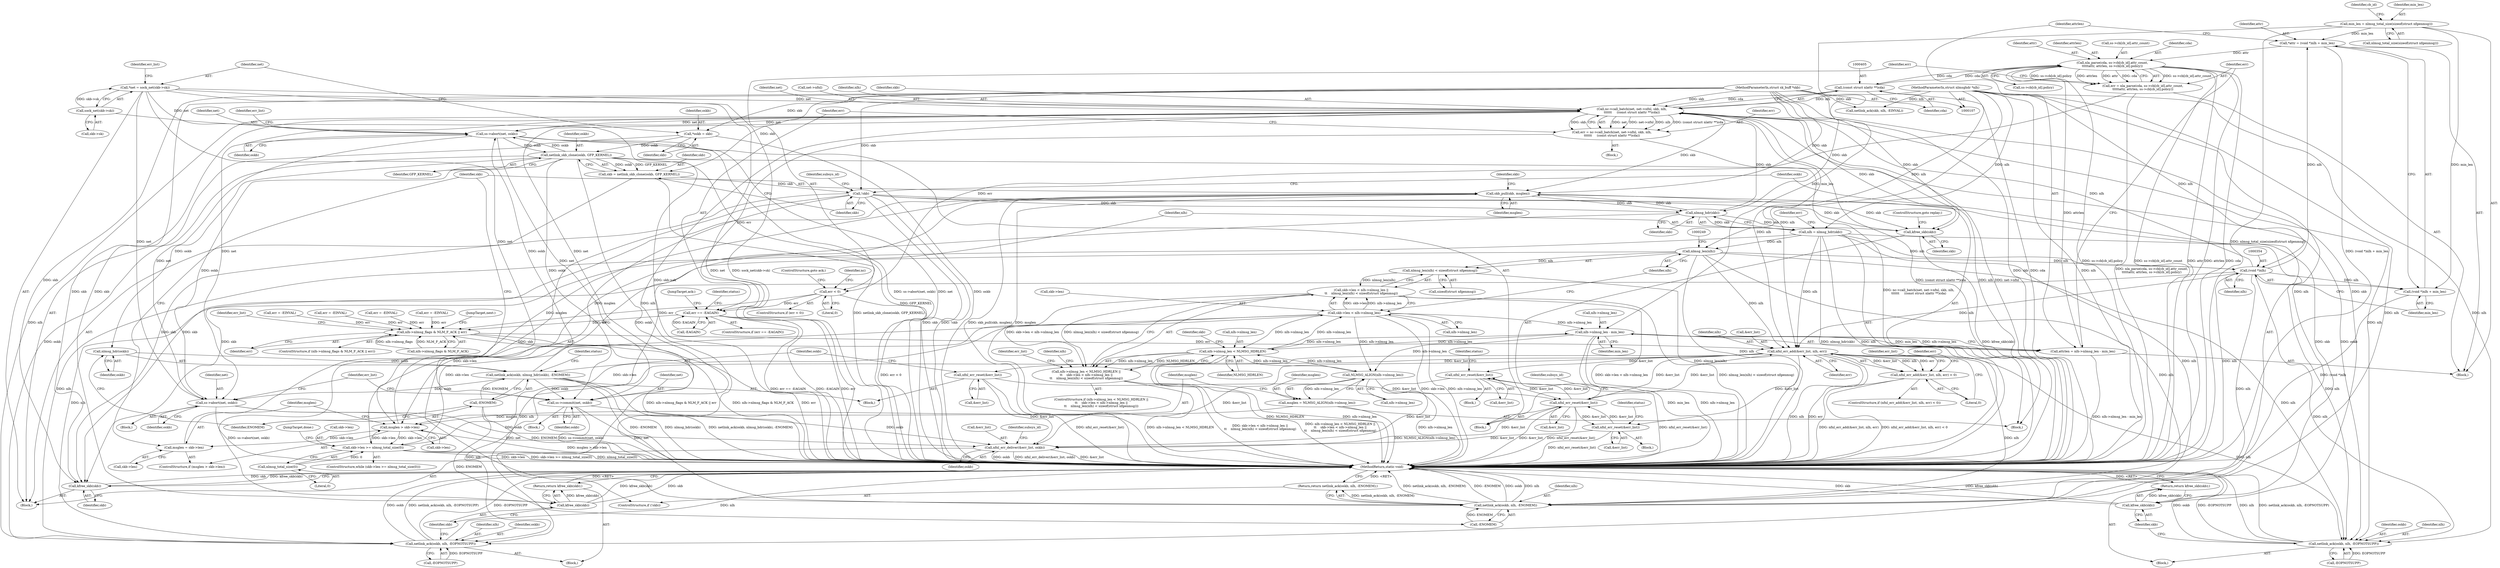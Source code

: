 digraph "0_linux_c58d6c93680f28ac58984af61d0a7ebf4319c241@integer" {
"1000350" [label="(Call,*attr = (void *)nlh + min_len)"];
"1000353" [label="(Call,(void *)nlh)"];
"1000223" [label="(Call,nlh = nlmsg_hdr(skb))"];
"1000225" [label="(Call,nlmsg_hdr(skb))"];
"1000472" [label="(Call,skb_pull(skb, msglen))"];
"1000397" [label="(Call,nc->call_batch(net, net->nfnl, skb, nlh,\n\t\t\t\t\t\t     (const struct nlattr **)cda))"];
"1000117" [label="(Call,*net = sock_net(skb->sk))"];
"1000119" [label="(Call,sock_net(skb->sk))"];
"1000481" [label="(Call,ss->abort(net, oskb))"];
"1000439" [label="(Call,netlink_ack(oskb, nlmsg_hdr(oskb), -ENOMEM))"];
"1000441" [label="(Call,nlmsg_hdr(oskb))"];
"1000145" [label="(Call,netlink_skb_clone(oskb, GFP_KERNEL))"];
"1000113" [label="(Call,*oskb = skb)"];
"1000108" [label="(MethodParameterIn,struct sk_buff *skb)"];
"1000443" [label="(Call,-ENOMEM)"];
"1000109" [label="(MethodParameterIn,struct nlmsghdr *nlh)"];
"1000404" [label="(Call,(const struct nlattr **)cda)"];
"1000367" [label="(Call,nla_parse(cda, ss->cb[cb_id].attr_count,\n\t\t\t\t\tattr, attrlen, ss->cb[cb_id].policy))"];
"1000350" [label="(Call,*attr = (void *)nlh + min_len)"];
"1000336" [label="(Call,min_len = nlmsg_total_size(sizeof(struct nfgenmsg)))"];
"1000358" [label="(Call,attrlen = nlh->nlmsg_len - min_len)"];
"1000360" [label="(Call,nlh->nlmsg_len - min_len)"];
"1000232" [label="(Call,nlh->nlmsg_len < NLMSG_HDRLEN)"];
"1000238" [label="(Call,skb->len < nlh->nlmsg_len)"];
"1000214" [label="(Call,skb->len >= nlmsg_total_size(0))"];
"1000462" [label="(Call,msglen > skb->len)"];
"1000455" [label="(Call,msglen = NLMSG_ALIGN(nlh->nlmsg_len))"];
"1000457" [label="(Call,NLMSG_ALIGN(nlh->nlmsg_len))"];
"1000218" [label="(Call,nlmsg_total_size(0))"];
"1000467" [label="(Call,msglen = skb->len)"];
"1000149" [label="(Call,!skb)"];
"1000143" [label="(Call,skb = netlink_skb_clone(oskb, GFP_KERNEL))"];
"1000246" [label="(Call,nlmsg_len(nlh))"];
"1000365" [label="(Call,err = nla_parse(cda, ss->cb[cb_id].attr_count,\n\t\t\t\t\tattr, attrlen, ss->cb[cb_id].policy))"];
"1000386" [label="(Call,err < 0)"];
"1000408" [label="(Call,err == -EAGAIN)"];
"1000419" [label="(Call,nlh->nlmsg_flags & NLM_F_ACK || err)"];
"1000429" [label="(Call,nfnl_err_add(&err_list, nlh, err))"];
"1000152" [label="(Call,netlink_ack(oskb, nlh, -ENOMEM))"];
"1000151" [label="(Return,return netlink_ack(oskb, nlh, -ENOMEM);)"];
"1000184" [label="(Call,netlink_ack(oskb, nlh, -EOPNOTSUPP))"];
"1000205" [label="(Call,netlink_ack(oskb, nlh, -EOPNOTSUPP))"];
"1000251" [label="(Call,nfnl_err_reset(&err_list))"];
"1000484" [label="(Call,nfnl_err_reset(&err_list))"];
"1000281" [label="(Call,nfnl_err_reset(&err_list))"];
"1000506" [label="(Call,nfnl_err_deliver(&err_list, oskb))"];
"1000428" [label="(Call,nfnl_err_add(&err_list, nlh, err) < 0)"];
"1000436" [label="(Call,nfnl_err_reset(&err_list))"];
"1000395" [label="(Call,err = nc->call_batch(net, net->nfnl, skb, nlh,\n\t\t\t\t\t\t     (const struct nlattr **)cda))"];
"1000245" [label="(Call,nlmsg_len(nlh) < sizeof(struct nfgenmsg))"];
"1000237" [label="(Call,skb->len < nlh->nlmsg_len ||\n\t\t    nlmsg_len(nlh) < sizeof(struct nfgenmsg))"];
"1000231" [label="(Call,nlh->nlmsg_len < NLMSG_HDRLEN ||\n\t\t    skb->len < nlh->nlmsg_len ||\n\t\t    nlmsg_len(nlh) < sizeof(struct nfgenmsg))"];
"1000352" [label="(Call,(void *)nlh + min_len)"];
"1000489" [label="(Call,kfree_skb(skb))"];
"1000512" [label="(Call,kfree_skb(skb))"];
"1000190" [label="(Call,kfree_skb(skb))"];
"1000189" [label="(Return,return kfree_skb(skb);)"];
"1000211" [label="(Call,kfree_skb(skb))"];
"1000210" [label="(Return,return kfree_skb(skb);)"];
"1000498" [label="(Call,ss->commit(net, oskb))"];
"1000503" [label="(Call,ss->abort(net, oskb))"];
"1000150" [label="(Identifier,skb)"];
"1000508" [label="(Identifier,err_list)"];
"1000490" [label="(Identifier,skb)"];
"1000143" [label="(Call,skb = netlink_skb_clone(oskb, GFP_KERNEL))"];
"1000506" [label="(Call,nfnl_err_deliver(&err_list, oskb))"];
"1000491" [label="(ControlStructure,goto replay;)"];
"1000350" [label="(Call,*attr = (void *)nlh + min_len)"];
"1000441" [label="(Call,nlmsg_hdr(oskb))"];
"1000507" [label="(Call,&err_list)"];
"1000454" [label="(JumpTarget,next:)"];
"1000119" [label="(Call,sock_net(skb->sk))"];
"1000407" [label="(ControlStructure,if (err == -EAGAIN))"];
"1000419" [label="(Call,nlh->nlmsg_flags & NLM_F_ACK || err)"];
"1000191" [label="(Identifier,skb)"];
"1000210" [label="(Return,return kfree_skb(skb);)"];
"1000233" [label="(Call,nlh->nlmsg_len)"];
"1000247" [label="(Identifier,nlh)"];
"1000246" [label="(Call,nlmsg_len(nlh))"];
"1000120" [label="(Call,skb->sk)"];
"1000134" [label="(Call,netlink_ack(skb, nlh, -EINVAL))"];
"1000253" [label="(Identifier,err_list)"];
"1000190" [label="(Call,kfree_skb(skb))"];
"1000213" [label="(ControlStructure,while (skb->len >= nlmsg_total_size(0)))"];
"1000431" [label="(Identifier,err_list)"];
"1000368" [label="(Identifier,cda)"];
"1000458" [label="(Call,nlh->nlmsg_len)"];
"1000483" [label="(Identifier,oskb)"];
"1000427" [label="(ControlStructure,if (nfnl_err_add(&err_list, nlh, err) < 0))"];
"1000281" [label="(Call,nfnl_err_reset(&err_list))"];
"1000514" [label="(MethodReturn,static void)"];
"1000414" [label="(Identifier,status)"];
"1000473" [label="(Identifier,skb)"];
"1000212" [label="(Identifier,skb)"];
"1000511" [label="(Identifier,subsys_id)"];
"1000220" [label="(Block,)"];
"1000500" [label="(Identifier,oskb)"];
"1000361" [label="(Call,nlh->nlmsg_len)"];
"1000376" [label="(Identifier,attr)"];
"1000242" [label="(Call,nlh->nlmsg_len)"];
"1000392" [label="(Identifier,nc)"];
"1000403" [label="(Identifier,nlh)"];
"1000481" [label="(Call,ss->abort(net, oskb))"];
"1000187" [label="(Call,-EOPNOTSUPP)"];
"1000336" [label="(Call,min_len = nlmsg_total_size(sizeof(struct nfgenmsg)))"];
"1000387" [label="(Identifier,err)"];
"1000402" [label="(Identifier,skb)"];
"1000351" [label="(Identifier,attr)"];
"1000482" [label="(Identifier,net)"];
"1000343" [label="(Identifier,cb_id)"];
"1000462" [label="(Call,msglen > skb->len)"];
"1000498" [label="(Call,ss->commit(net, oskb))"];
"1000418" [label="(ControlStructure,if (nlh->nlmsg_flags & NLM_F_ACK || err))"];
"1000214" [label="(Call,skb->len >= nlmsg_total_size(0))"];
"1000151" [label="(Return,return netlink_ack(oskb, nlh, -ENOMEM);)"];
"1000410" [label="(Call,-EAGAIN)"];
"1000155" [label="(Call,-ENOMEM)"];
"1000442" [label="(Identifier,oskb)"];
"1000444" [label="(Identifier,ENOMEM)"];
"1000208" [label="(Call,-EOPNOTSUPP)"];
"1000181" [label="(Block,)"];
"1000334" [label="(Block,)"];
"1000360" [label="(Call,nlh->nlmsg_len - min_len)"];
"1000364" [label="(Identifier,min_len)"];
"1000206" [label="(Identifier,oskb)"];
"1000420" [label="(Call,nlh->nlmsg_flags & NLM_F_ACK)"];
"1000488" [label="(Identifier,subsys_id)"];
"1000430" [label="(Call,&err_list)"];
"1000280" [label="(Block,)"];
"1000111" [label="(Block,)"];
"1000352" [label="(Call,(void *)nlh + min_len)"];
"1000463" [label="(Identifier,msglen)"];
"1000398" [label="(Identifier,net)"];
"1000461" [label="(ControlStructure,if (msglen > skb->len))"];
"1000385" [label="(ControlStructure,if (err < 0))"];
"1000304" [label="(Call,err = -EINVAL)"];
"1000399" [label="(Call,net->nfnl)"];
"1000434" [label="(Literal,0)"];
"1000337" [label="(Identifier,min_len)"];
"1000145" [label="(Call,netlink_skb_clone(oskb, GFP_KERNEL))"];
"1000239" [label="(Call,skb->len)"];
"1000250" [label="(Block,)"];
"1000126" [label="(Identifier,err_list)"];
"1000432" [label="(Identifier,nlh)"];
"1000446" [label="(Identifier,status)"];
"1000513" [label="(Identifier,skb)"];
"1000232" [label="(Call,nlh->nlmsg_len < NLMSG_HDRLEN)"];
"1000148" [label="(ControlStructure,if (!skb))"];
"1000502" [label="(Block,)"];
"1000109" [label="(MethodParameterIn,struct nlmsghdr *nlh)"];
"1000386" [label="(Call,err < 0)"];
"1000389" [label="(ControlStructure,goto ack;)"];
"1000236" [label="(Identifier,NLMSG_HDRLEN)"];
"1000154" [label="(Identifier,nlh)"];
"1000186" [label="(Identifier,nlh)"];
"1000365" [label="(Call,err = nla_parse(cda, ss->cb[cb_id].attr_count,\n\t\t\t\t\tattr, attrlen, ss->cb[cb_id].policy))"];
"1000230" [label="(ControlStructure,if (nlh->nlmsg_len < NLMSG_HDRLEN ||\n\t\t    skb->len < nlh->nlmsg_len ||\n\t\t    nlmsg_len(nlh) < sizeof(struct nfgenmsg)))"];
"1000425" [label="(Identifier,err)"];
"1000475" [label="(JumpTarget,done:)"];
"1000406" [label="(Identifier,cda)"];
"1000499" [label="(Identifier,net)"];
"1000404" [label="(Call,(const struct nlattr **)cda)"];
"1000251" [label="(Call,nfnl_err_reset(&err_list))"];
"1000231" [label="(Call,nlh->nlmsg_len < NLMSG_HDRLEN ||\n\t\t    skb->len < nlh->nlmsg_len ||\n\t\t    nlmsg_len(nlh) < sizeof(struct nfgenmsg))"];
"1000480" [label="(Block,)"];
"1000469" [label="(Call,skb->len)"];
"1000144" [label="(Identifier,skb)"];
"1000282" [label="(Call,&err_list)"];
"1000285" [label="(Identifier,status)"];
"1000484" [label="(Call,nfnl_err_reset(&err_list))"];
"1000377" [label="(Identifier,attrlen)"];
"1000248" [label="(Call,sizeof(struct nfgenmsg))"];
"1000497" [label="(Block,)"];
"1000378" [label="(Call,ss->cb[cb_id].policy)"];
"1000474" [label="(Identifier,msglen)"];
"1000245" [label="(Call,nlmsg_len(nlh) < sizeof(struct nfgenmsg))"];
"1000468" [label="(Identifier,msglen)"];
"1000509" [label="(Identifier,oskb)"];
"1000185" [label="(Identifier,oskb)"];
"1000436" [label="(Call,nfnl_err_reset(&err_list))"];
"1000433" [label="(Identifier,err)"];
"1000438" [label="(Identifier,err_list)"];
"1000223" [label="(Call,nlh = nlmsg_hdr(skb))"];
"1000472" [label="(Call,skb_pull(skb, msglen))"];
"1000189" [label="(Return,return kfree_skb(skb);)"];
"1000147" [label="(Identifier,GFP_KERNEL)"];
"1000238" [label="(Call,skb->len < nlh->nlmsg_len)"];
"1000467" [label="(Call,msglen = skb->len)"];
"1000113" [label="(Call,*oskb = skb)"];
"1000456" [label="(Identifier,msglen)"];
"1000237" [label="(Call,skb->len < nlh->nlmsg_len ||\n\t\t    nlmsg_len(nlh) < sizeof(struct nfgenmsg))"];
"1000158" [label="(Identifier,subsys_id)"];
"1000240" [label="(Identifier,skb)"];
"1000394" [label="(Block,)"];
"1000202" [label="(Block,)"];
"1000224" [label="(Identifier,nlh)"];
"1000338" [label="(Call,nlmsg_total_size(sizeof(struct nfgenmsg)))"];
"1000457" [label="(Call,NLMSG_ALIGN(nlh->nlmsg_len))"];
"1000219" [label="(Literal,0)"];
"1000211" [label="(Call,kfree_skb(skb))"];
"1000395" [label="(Call,err = nc->call_batch(net, net->nfnl, skb, nlh,\n\t\t\t\t\t\t     (const struct nlattr **)cda))"];
"1000356" [label="(Identifier,min_len)"];
"1000408" [label="(Call,err == -EAGAIN)"];
"1000226" [label="(Identifier,skb)"];
"1000117" [label="(Call,*net = sock_net(skb->sk))"];
"1000118" [label="(Identifier,net)"];
"1000450" [label="(Identifier,err)"];
"1000266" [label="(Call,err = -EINVAL)"];
"1000512" [label="(Call,kfree_skb(skb))"];
"1000205" [label="(Call,netlink_ack(oskb, nlh, -EOPNOTSUPP))"];
"1000409" [label="(Identifier,err)"];
"1000184" [label="(Call,netlink_ack(oskb, nlh, -EOPNOTSUPP))"];
"1000437" [label="(Call,&err_list)"];
"1000353" [label="(Call,(void *)nlh)"];
"1000503" [label="(Call,ss->abort(net, oskb))"];
"1000367" [label="(Call,nla_parse(cda, ss->cb[cb_id].attr_count,\n\t\t\t\t\tattr, attrlen, ss->cb[cb_id].policy))"];
"1000216" [label="(Identifier,skb)"];
"1000315" [label="(Call,err = -EINVAL)"];
"1000486" [label="(Identifier,err_list)"];
"1000153" [label="(Identifier,oskb)"];
"1000228" [label="(Identifier,err)"];
"1000428" [label="(Call,nfnl_err_add(&err_list, nlh, err) < 0)"];
"1000489" [label="(Call,kfree_skb(skb))"];
"1000440" [label="(Identifier,oskb)"];
"1000417" [label="(JumpTarget,ack:)"];
"1000215" [label="(Call,skb->len)"];
"1000114" [label="(Identifier,oskb)"];
"1000355" [label="(Identifier,nlh)"];
"1000504" [label="(Identifier,net)"];
"1000485" [label="(Call,&err_list)"];
"1000369" [label="(Call,ss->cb[cb_id].attr_count)"];
"1000225" [label="(Call,nlmsg_hdr(skb))"];
"1000207" [label="(Identifier,nlh)"];
"1000464" [label="(Call,skb->len)"];
"1000397" [label="(Call,nc->call_batch(net, net->nfnl, skb, nlh,\n\t\t\t\t\t\t     (const struct nlattr **)cda))"];
"1000262" [label="(Identifier,nlh)"];
"1000435" [label="(Block,)"];
"1000152" [label="(Call,netlink_ack(oskb, nlh, -ENOMEM))"];
"1000455" [label="(Call,msglen = NLMSG_ALIGN(nlh->nlmsg_len))"];
"1000388" [label="(Literal,0)"];
"1000429" [label="(Call,nfnl_err_add(&err_list, nlh, err))"];
"1000396" [label="(Identifier,err)"];
"1000149" [label="(Call,!skb)"];
"1000108" [label="(MethodParameterIn,struct sk_buff *skb)"];
"1000115" [label="(Identifier,skb)"];
"1000505" [label="(Identifier,oskb)"];
"1000443" [label="(Call,-ENOMEM)"];
"1000146" [label="(Identifier,oskb)"];
"1000329" [label="(Call,err = -EINVAL)"];
"1000358" [label="(Call,attrlen = nlh->nlmsg_len - min_len)"];
"1000218" [label="(Call,nlmsg_total_size(0))"];
"1000439" [label="(Call,netlink_ack(oskb, nlmsg_hdr(oskb), -ENOMEM))"];
"1000252" [label="(Call,&err_list)"];
"1000359" [label="(Identifier,attrlen)"];
"1000366" [label="(Identifier,err)"];
"1000255" [label="(Identifier,status)"];
"1000350" -> "1000334"  [label="AST: "];
"1000350" -> "1000352"  [label="CFG: "];
"1000351" -> "1000350"  [label="AST: "];
"1000352" -> "1000350"  [label="AST: "];
"1000359" -> "1000350"  [label="CFG: "];
"1000350" -> "1000514"  [label="DDG: (void *)nlh + min_len"];
"1000353" -> "1000350"  [label="DDG: nlh"];
"1000336" -> "1000350"  [label="DDG: min_len"];
"1000350" -> "1000367"  [label="DDG: attr"];
"1000353" -> "1000352"  [label="AST: "];
"1000353" -> "1000355"  [label="CFG: "];
"1000354" -> "1000353"  [label="AST: "];
"1000355" -> "1000353"  [label="AST: "];
"1000356" -> "1000353"  [label="CFG: "];
"1000353" -> "1000514"  [label="DDG: nlh"];
"1000353" -> "1000152"  [label="DDG: nlh"];
"1000353" -> "1000184"  [label="DDG: nlh"];
"1000353" -> "1000205"  [label="DDG: nlh"];
"1000353" -> "1000352"  [label="DDG: nlh"];
"1000223" -> "1000353"  [label="DDG: nlh"];
"1000246" -> "1000353"  [label="DDG: nlh"];
"1000109" -> "1000353"  [label="DDG: nlh"];
"1000353" -> "1000397"  [label="DDG: nlh"];
"1000353" -> "1000429"  [label="DDG: nlh"];
"1000223" -> "1000220"  [label="AST: "];
"1000223" -> "1000225"  [label="CFG: "];
"1000224" -> "1000223"  [label="AST: "];
"1000225" -> "1000223"  [label="AST: "];
"1000228" -> "1000223"  [label="CFG: "];
"1000223" -> "1000514"  [label="DDG: nlmsg_hdr(skb)"];
"1000223" -> "1000514"  [label="DDG: nlh"];
"1000223" -> "1000152"  [label="DDG: nlh"];
"1000223" -> "1000184"  [label="DDG: nlh"];
"1000223" -> "1000205"  [label="DDG: nlh"];
"1000225" -> "1000223"  [label="DDG: skb"];
"1000109" -> "1000223"  [label="DDG: nlh"];
"1000223" -> "1000246"  [label="DDG: nlh"];
"1000223" -> "1000429"  [label="DDG: nlh"];
"1000225" -> "1000226"  [label="CFG: "];
"1000226" -> "1000225"  [label="AST: "];
"1000472" -> "1000225"  [label="DDG: skb"];
"1000149" -> "1000225"  [label="DDG: skb"];
"1000108" -> "1000225"  [label="DDG: skb"];
"1000225" -> "1000397"  [label="DDG: skb"];
"1000225" -> "1000472"  [label="DDG: skb"];
"1000225" -> "1000489"  [label="DDG: skb"];
"1000225" -> "1000512"  [label="DDG: skb"];
"1000472" -> "1000220"  [label="AST: "];
"1000472" -> "1000474"  [label="CFG: "];
"1000473" -> "1000472"  [label="AST: "];
"1000474" -> "1000472"  [label="AST: "];
"1000216" -> "1000472"  [label="CFG: "];
"1000472" -> "1000514"  [label="DDG: skb_pull(skb, msglen)"];
"1000472" -> "1000514"  [label="DDG: msglen"];
"1000397" -> "1000472"  [label="DDG: skb"];
"1000108" -> "1000472"  [label="DDG: skb"];
"1000467" -> "1000472"  [label="DDG: msglen"];
"1000462" -> "1000472"  [label="DDG: msglen"];
"1000472" -> "1000489"  [label="DDG: skb"];
"1000472" -> "1000512"  [label="DDG: skb"];
"1000397" -> "1000395"  [label="AST: "];
"1000397" -> "1000404"  [label="CFG: "];
"1000398" -> "1000397"  [label="AST: "];
"1000399" -> "1000397"  [label="AST: "];
"1000402" -> "1000397"  [label="AST: "];
"1000403" -> "1000397"  [label="AST: "];
"1000404" -> "1000397"  [label="AST: "];
"1000395" -> "1000397"  [label="CFG: "];
"1000397" -> "1000514"  [label="DDG: (const struct nlattr **)cda"];
"1000397" -> "1000514"  [label="DDG: nlh"];
"1000397" -> "1000514"  [label="DDG: net->nfnl"];
"1000397" -> "1000152"  [label="DDG: nlh"];
"1000397" -> "1000184"  [label="DDG: nlh"];
"1000397" -> "1000205"  [label="DDG: nlh"];
"1000397" -> "1000395"  [label="DDG: net"];
"1000397" -> "1000395"  [label="DDG: net->nfnl"];
"1000397" -> "1000395"  [label="DDG: nlh"];
"1000397" -> "1000395"  [label="DDG: (const struct nlattr **)cda"];
"1000397" -> "1000395"  [label="DDG: skb"];
"1000117" -> "1000397"  [label="DDG: net"];
"1000481" -> "1000397"  [label="DDG: net"];
"1000108" -> "1000397"  [label="DDG: skb"];
"1000109" -> "1000397"  [label="DDG: nlh"];
"1000404" -> "1000397"  [label="DDG: cda"];
"1000397" -> "1000429"  [label="DDG: nlh"];
"1000397" -> "1000481"  [label="DDG: net"];
"1000397" -> "1000489"  [label="DDG: skb"];
"1000397" -> "1000498"  [label="DDG: net"];
"1000397" -> "1000503"  [label="DDG: net"];
"1000397" -> "1000512"  [label="DDG: skb"];
"1000117" -> "1000111"  [label="AST: "];
"1000117" -> "1000119"  [label="CFG: "];
"1000118" -> "1000117"  [label="AST: "];
"1000119" -> "1000117"  [label="AST: "];
"1000126" -> "1000117"  [label="CFG: "];
"1000117" -> "1000514"  [label="DDG: net"];
"1000117" -> "1000514"  [label="DDG: sock_net(skb->sk)"];
"1000119" -> "1000117"  [label="DDG: skb->sk"];
"1000117" -> "1000481"  [label="DDG: net"];
"1000117" -> "1000498"  [label="DDG: net"];
"1000117" -> "1000503"  [label="DDG: net"];
"1000119" -> "1000120"  [label="CFG: "];
"1000120" -> "1000119"  [label="AST: "];
"1000119" -> "1000514"  [label="DDG: skb->sk"];
"1000481" -> "1000480"  [label="AST: "];
"1000481" -> "1000483"  [label="CFG: "];
"1000482" -> "1000481"  [label="AST: "];
"1000483" -> "1000481"  [label="AST: "];
"1000486" -> "1000481"  [label="CFG: "];
"1000481" -> "1000514"  [label="DDG: ss->abort(net, oskb)"];
"1000481" -> "1000514"  [label="DDG: net"];
"1000481" -> "1000145"  [label="DDG: oskb"];
"1000439" -> "1000481"  [label="DDG: oskb"];
"1000145" -> "1000481"  [label="DDG: oskb"];
"1000481" -> "1000498"  [label="DDG: net"];
"1000481" -> "1000503"  [label="DDG: net"];
"1000439" -> "1000435"  [label="AST: "];
"1000439" -> "1000443"  [label="CFG: "];
"1000440" -> "1000439"  [label="AST: "];
"1000441" -> "1000439"  [label="AST: "];
"1000443" -> "1000439"  [label="AST: "];
"1000446" -> "1000439"  [label="CFG: "];
"1000439" -> "1000514"  [label="DDG: -ENOMEM"];
"1000439" -> "1000514"  [label="DDG: nlmsg_hdr(oskb)"];
"1000439" -> "1000514"  [label="DDG: netlink_ack(oskb, nlmsg_hdr(oskb), -ENOMEM)"];
"1000441" -> "1000439"  [label="DDG: oskb"];
"1000443" -> "1000439"  [label="DDG: ENOMEM"];
"1000439" -> "1000498"  [label="DDG: oskb"];
"1000439" -> "1000503"  [label="DDG: oskb"];
"1000441" -> "1000442"  [label="CFG: "];
"1000442" -> "1000441"  [label="AST: "];
"1000444" -> "1000441"  [label="CFG: "];
"1000145" -> "1000441"  [label="DDG: oskb"];
"1000145" -> "1000143"  [label="AST: "];
"1000145" -> "1000147"  [label="CFG: "];
"1000146" -> "1000145"  [label="AST: "];
"1000147" -> "1000145"  [label="AST: "];
"1000143" -> "1000145"  [label="CFG: "];
"1000145" -> "1000514"  [label="DDG: GFP_KERNEL"];
"1000145" -> "1000143"  [label="DDG: oskb"];
"1000145" -> "1000143"  [label="DDG: GFP_KERNEL"];
"1000113" -> "1000145"  [label="DDG: oskb"];
"1000145" -> "1000152"  [label="DDG: oskb"];
"1000145" -> "1000184"  [label="DDG: oskb"];
"1000145" -> "1000205"  [label="DDG: oskb"];
"1000145" -> "1000498"  [label="DDG: oskb"];
"1000145" -> "1000503"  [label="DDG: oskb"];
"1000113" -> "1000111"  [label="AST: "];
"1000113" -> "1000115"  [label="CFG: "];
"1000114" -> "1000113"  [label="AST: "];
"1000115" -> "1000113"  [label="AST: "];
"1000118" -> "1000113"  [label="CFG: "];
"1000113" -> "1000514"  [label="DDG: oskb"];
"1000108" -> "1000113"  [label="DDG: skb"];
"1000108" -> "1000107"  [label="AST: "];
"1000108" -> "1000514"  [label="DDG: skb"];
"1000108" -> "1000134"  [label="DDG: skb"];
"1000108" -> "1000143"  [label="DDG: skb"];
"1000108" -> "1000149"  [label="DDG: skb"];
"1000108" -> "1000190"  [label="DDG: skb"];
"1000108" -> "1000211"  [label="DDG: skb"];
"1000108" -> "1000489"  [label="DDG: skb"];
"1000108" -> "1000512"  [label="DDG: skb"];
"1000443" -> "1000444"  [label="CFG: "];
"1000444" -> "1000443"  [label="AST: "];
"1000443" -> "1000514"  [label="DDG: ENOMEM"];
"1000443" -> "1000155"  [label="DDG: ENOMEM"];
"1000109" -> "1000107"  [label="AST: "];
"1000109" -> "1000514"  [label="DDG: nlh"];
"1000109" -> "1000134"  [label="DDG: nlh"];
"1000109" -> "1000152"  [label="DDG: nlh"];
"1000109" -> "1000184"  [label="DDG: nlh"];
"1000109" -> "1000205"  [label="DDG: nlh"];
"1000109" -> "1000246"  [label="DDG: nlh"];
"1000109" -> "1000429"  [label="DDG: nlh"];
"1000404" -> "1000406"  [label="CFG: "];
"1000405" -> "1000404"  [label="AST: "];
"1000406" -> "1000404"  [label="AST: "];
"1000404" -> "1000514"  [label="DDG: cda"];
"1000404" -> "1000367"  [label="DDG: cda"];
"1000367" -> "1000404"  [label="DDG: cda"];
"1000367" -> "1000365"  [label="AST: "];
"1000367" -> "1000378"  [label="CFG: "];
"1000368" -> "1000367"  [label="AST: "];
"1000369" -> "1000367"  [label="AST: "];
"1000376" -> "1000367"  [label="AST: "];
"1000377" -> "1000367"  [label="AST: "];
"1000378" -> "1000367"  [label="AST: "];
"1000365" -> "1000367"  [label="CFG: "];
"1000367" -> "1000514"  [label="DDG: ss->cb[cb_id].attr_count"];
"1000367" -> "1000514"  [label="DDG: attr"];
"1000367" -> "1000514"  [label="DDG: attrlen"];
"1000367" -> "1000514"  [label="DDG: cda"];
"1000367" -> "1000514"  [label="DDG: ss->cb[cb_id].policy"];
"1000367" -> "1000365"  [label="DDG: ss->cb[cb_id].attr_count"];
"1000367" -> "1000365"  [label="DDG: ss->cb[cb_id].policy"];
"1000367" -> "1000365"  [label="DDG: attrlen"];
"1000367" -> "1000365"  [label="DDG: attr"];
"1000367" -> "1000365"  [label="DDG: cda"];
"1000358" -> "1000367"  [label="DDG: attrlen"];
"1000336" -> "1000334"  [label="AST: "];
"1000336" -> "1000338"  [label="CFG: "];
"1000337" -> "1000336"  [label="AST: "];
"1000338" -> "1000336"  [label="AST: "];
"1000343" -> "1000336"  [label="CFG: "];
"1000336" -> "1000514"  [label="DDG: nlmsg_total_size(sizeof(struct nfgenmsg))"];
"1000336" -> "1000352"  [label="DDG: min_len"];
"1000336" -> "1000360"  [label="DDG: min_len"];
"1000358" -> "1000334"  [label="AST: "];
"1000358" -> "1000360"  [label="CFG: "];
"1000359" -> "1000358"  [label="AST: "];
"1000360" -> "1000358"  [label="AST: "];
"1000366" -> "1000358"  [label="CFG: "];
"1000358" -> "1000514"  [label="DDG: nlh->nlmsg_len - min_len"];
"1000360" -> "1000358"  [label="DDG: nlh->nlmsg_len"];
"1000360" -> "1000358"  [label="DDG: min_len"];
"1000360" -> "1000364"  [label="CFG: "];
"1000361" -> "1000360"  [label="AST: "];
"1000364" -> "1000360"  [label="AST: "];
"1000360" -> "1000514"  [label="DDG: nlh->nlmsg_len"];
"1000360" -> "1000514"  [label="DDG: min_len"];
"1000360" -> "1000232"  [label="DDG: nlh->nlmsg_len"];
"1000232" -> "1000360"  [label="DDG: nlh->nlmsg_len"];
"1000238" -> "1000360"  [label="DDG: nlh->nlmsg_len"];
"1000360" -> "1000457"  [label="DDG: nlh->nlmsg_len"];
"1000232" -> "1000231"  [label="AST: "];
"1000232" -> "1000236"  [label="CFG: "];
"1000233" -> "1000232"  [label="AST: "];
"1000236" -> "1000232"  [label="AST: "];
"1000240" -> "1000232"  [label="CFG: "];
"1000231" -> "1000232"  [label="CFG: "];
"1000232" -> "1000514"  [label="DDG: nlh->nlmsg_len"];
"1000232" -> "1000514"  [label="DDG: NLMSG_HDRLEN"];
"1000232" -> "1000231"  [label="DDG: nlh->nlmsg_len"];
"1000232" -> "1000231"  [label="DDG: NLMSG_HDRLEN"];
"1000238" -> "1000232"  [label="DDG: nlh->nlmsg_len"];
"1000457" -> "1000232"  [label="DDG: nlh->nlmsg_len"];
"1000232" -> "1000238"  [label="DDG: nlh->nlmsg_len"];
"1000232" -> "1000457"  [label="DDG: nlh->nlmsg_len"];
"1000238" -> "1000237"  [label="AST: "];
"1000238" -> "1000242"  [label="CFG: "];
"1000239" -> "1000238"  [label="AST: "];
"1000242" -> "1000238"  [label="AST: "];
"1000247" -> "1000238"  [label="CFG: "];
"1000237" -> "1000238"  [label="CFG: "];
"1000238" -> "1000514"  [label="DDG: skb->len"];
"1000238" -> "1000514"  [label="DDG: nlh->nlmsg_len"];
"1000238" -> "1000214"  [label="DDG: skb->len"];
"1000238" -> "1000237"  [label="DDG: skb->len"];
"1000238" -> "1000237"  [label="DDG: nlh->nlmsg_len"];
"1000214" -> "1000238"  [label="DDG: skb->len"];
"1000238" -> "1000457"  [label="DDG: nlh->nlmsg_len"];
"1000238" -> "1000462"  [label="DDG: skb->len"];
"1000214" -> "1000213"  [label="AST: "];
"1000214" -> "1000218"  [label="CFG: "];
"1000215" -> "1000214"  [label="AST: "];
"1000218" -> "1000214"  [label="AST: "];
"1000224" -> "1000214"  [label="CFG: "];
"1000475" -> "1000214"  [label="CFG: "];
"1000214" -> "1000514"  [label="DDG: skb->len >= nlmsg_total_size(0)"];
"1000214" -> "1000514"  [label="DDG: nlmsg_total_size(0)"];
"1000214" -> "1000514"  [label="DDG: skb->len"];
"1000462" -> "1000214"  [label="DDG: skb->len"];
"1000218" -> "1000214"  [label="DDG: 0"];
"1000214" -> "1000462"  [label="DDG: skb->len"];
"1000462" -> "1000461"  [label="AST: "];
"1000462" -> "1000464"  [label="CFG: "];
"1000463" -> "1000462"  [label="AST: "];
"1000464" -> "1000462"  [label="AST: "];
"1000468" -> "1000462"  [label="CFG: "];
"1000473" -> "1000462"  [label="CFG: "];
"1000462" -> "1000514"  [label="DDG: msglen > skb->len"];
"1000455" -> "1000462"  [label="DDG: msglen"];
"1000462" -> "1000467"  [label="DDG: skb->len"];
"1000455" -> "1000220"  [label="AST: "];
"1000455" -> "1000457"  [label="CFG: "];
"1000456" -> "1000455"  [label="AST: "];
"1000457" -> "1000455"  [label="AST: "];
"1000463" -> "1000455"  [label="CFG: "];
"1000455" -> "1000514"  [label="DDG: NLMSG_ALIGN(nlh->nlmsg_len)"];
"1000457" -> "1000455"  [label="DDG: nlh->nlmsg_len"];
"1000457" -> "1000458"  [label="CFG: "];
"1000458" -> "1000457"  [label="AST: "];
"1000457" -> "1000514"  [label="DDG: nlh->nlmsg_len"];
"1000218" -> "1000219"  [label="CFG: "];
"1000219" -> "1000218"  [label="AST: "];
"1000467" -> "1000461"  [label="AST: "];
"1000467" -> "1000469"  [label="CFG: "];
"1000468" -> "1000467"  [label="AST: "];
"1000469" -> "1000467"  [label="AST: "];
"1000473" -> "1000467"  [label="CFG: "];
"1000149" -> "1000148"  [label="AST: "];
"1000149" -> "1000150"  [label="CFG: "];
"1000150" -> "1000149"  [label="AST: "];
"1000153" -> "1000149"  [label="CFG: "];
"1000158" -> "1000149"  [label="CFG: "];
"1000149" -> "1000514"  [label="DDG: !skb"];
"1000149" -> "1000514"  [label="DDG: skb"];
"1000143" -> "1000149"  [label="DDG: skb"];
"1000149" -> "1000190"  [label="DDG: skb"];
"1000149" -> "1000211"  [label="DDG: skb"];
"1000149" -> "1000489"  [label="DDG: skb"];
"1000149" -> "1000512"  [label="DDG: skb"];
"1000143" -> "1000111"  [label="AST: "];
"1000144" -> "1000143"  [label="AST: "];
"1000150" -> "1000143"  [label="CFG: "];
"1000143" -> "1000514"  [label="DDG: netlink_skb_clone(oskb, GFP_KERNEL)"];
"1000246" -> "1000245"  [label="AST: "];
"1000246" -> "1000247"  [label="CFG: "];
"1000247" -> "1000246"  [label="AST: "];
"1000249" -> "1000246"  [label="CFG: "];
"1000246" -> "1000514"  [label="DDG: nlh"];
"1000246" -> "1000152"  [label="DDG: nlh"];
"1000246" -> "1000184"  [label="DDG: nlh"];
"1000246" -> "1000205"  [label="DDG: nlh"];
"1000246" -> "1000245"  [label="DDG: nlh"];
"1000246" -> "1000429"  [label="DDG: nlh"];
"1000365" -> "1000334"  [label="AST: "];
"1000366" -> "1000365"  [label="AST: "];
"1000387" -> "1000365"  [label="CFG: "];
"1000365" -> "1000514"  [label="DDG: nla_parse(cda, ss->cb[cb_id].attr_count,\n\t\t\t\t\tattr, attrlen, ss->cb[cb_id].policy)"];
"1000365" -> "1000386"  [label="DDG: err"];
"1000386" -> "1000385"  [label="AST: "];
"1000386" -> "1000388"  [label="CFG: "];
"1000387" -> "1000386"  [label="AST: "];
"1000388" -> "1000386"  [label="AST: "];
"1000389" -> "1000386"  [label="CFG: "];
"1000392" -> "1000386"  [label="CFG: "];
"1000386" -> "1000514"  [label="DDG: err < 0"];
"1000386" -> "1000408"  [label="DDG: err"];
"1000386" -> "1000419"  [label="DDG: err"];
"1000408" -> "1000407"  [label="AST: "];
"1000408" -> "1000410"  [label="CFG: "];
"1000409" -> "1000408"  [label="AST: "];
"1000410" -> "1000408"  [label="AST: "];
"1000414" -> "1000408"  [label="CFG: "];
"1000417" -> "1000408"  [label="CFG: "];
"1000408" -> "1000514"  [label="DDG: err"];
"1000408" -> "1000514"  [label="DDG: err == -EAGAIN"];
"1000408" -> "1000514"  [label="DDG: -EAGAIN"];
"1000395" -> "1000408"  [label="DDG: err"];
"1000410" -> "1000408"  [label="DDG: EAGAIN"];
"1000408" -> "1000419"  [label="DDG: err"];
"1000419" -> "1000418"  [label="AST: "];
"1000419" -> "1000420"  [label="CFG: "];
"1000419" -> "1000425"  [label="CFG: "];
"1000420" -> "1000419"  [label="AST: "];
"1000425" -> "1000419"  [label="AST: "];
"1000431" -> "1000419"  [label="CFG: "];
"1000454" -> "1000419"  [label="CFG: "];
"1000419" -> "1000514"  [label="DDG: nlh->nlmsg_flags & NLM_F_ACK"];
"1000419" -> "1000514"  [label="DDG: err"];
"1000419" -> "1000514"  [label="DDG: nlh->nlmsg_flags & NLM_F_ACK || err"];
"1000420" -> "1000419"  [label="DDG: nlh->nlmsg_flags"];
"1000420" -> "1000419"  [label="DDG: NLM_F_ACK"];
"1000315" -> "1000419"  [label="DDG: err"];
"1000304" -> "1000419"  [label="DDG: err"];
"1000266" -> "1000419"  [label="DDG: err"];
"1000329" -> "1000419"  [label="DDG: err"];
"1000419" -> "1000429"  [label="DDG: err"];
"1000429" -> "1000428"  [label="AST: "];
"1000429" -> "1000433"  [label="CFG: "];
"1000430" -> "1000429"  [label="AST: "];
"1000432" -> "1000429"  [label="AST: "];
"1000433" -> "1000429"  [label="AST: "];
"1000434" -> "1000429"  [label="CFG: "];
"1000429" -> "1000514"  [label="DDG: nlh"];
"1000429" -> "1000514"  [label="DDG: err"];
"1000429" -> "1000152"  [label="DDG: nlh"];
"1000429" -> "1000184"  [label="DDG: nlh"];
"1000429" -> "1000205"  [label="DDG: nlh"];
"1000429" -> "1000251"  [label="DDG: &err_list"];
"1000429" -> "1000281"  [label="DDG: &err_list"];
"1000429" -> "1000428"  [label="DDG: &err_list"];
"1000429" -> "1000428"  [label="DDG: nlh"];
"1000429" -> "1000428"  [label="DDG: err"];
"1000484" -> "1000429"  [label="DDG: &err_list"];
"1000429" -> "1000436"  [label="DDG: &err_list"];
"1000429" -> "1000484"  [label="DDG: &err_list"];
"1000429" -> "1000506"  [label="DDG: &err_list"];
"1000152" -> "1000151"  [label="AST: "];
"1000152" -> "1000155"  [label="CFG: "];
"1000153" -> "1000152"  [label="AST: "];
"1000154" -> "1000152"  [label="AST: "];
"1000155" -> "1000152"  [label="AST: "];
"1000151" -> "1000152"  [label="CFG: "];
"1000152" -> "1000514"  [label="DDG: netlink_ack(oskb, nlh, -ENOMEM)"];
"1000152" -> "1000514"  [label="DDG: -ENOMEM"];
"1000152" -> "1000514"  [label="DDG: oskb"];
"1000152" -> "1000514"  [label="DDG: nlh"];
"1000152" -> "1000151"  [label="DDG: netlink_ack(oskb, nlh, -ENOMEM)"];
"1000155" -> "1000152"  [label="DDG: ENOMEM"];
"1000151" -> "1000148"  [label="AST: "];
"1000514" -> "1000151"  [label="CFG: "];
"1000151" -> "1000514"  [label="DDG: <RET>"];
"1000184" -> "1000181"  [label="AST: "];
"1000184" -> "1000187"  [label="CFG: "];
"1000185" -> "1000184"  [label="AST: "];
"1000186" -> "1000184"  [label="AST: "];
"1000187" -> "1000184"  [label="AST: "];
"1000191" -> "1000184"  [label="CFG: "];
"1000184" -> "1000514"  [label="DDG: nlh"];
"1000184" -> "1000514"  [label="DDG: -EOPNOTSUPP"];
"1000184" -> "1000514"  [label="DDG: oskb"];
"1000184" -> "1000514"  [label="DDG: netlink_ack(oskb, nlh, -EOPNOTSUPP)"];
"1000187" -> "1000184"  [label="DDG: EOPNOTSUPP"];
"1000205" -> "1000202"  [label="AST: "];
"1000205" -> "1000208"  [label="CFG: "];
"1000206" -> "1000205"  [label="AST: "];
"1000207" -> "1000205"  [label="AST: "];
"1000208" -> "1000205"  [label="AST: "];
"1000212" -> "1000205"  [label="CFG: "];
"1000205" -> "1000514"  [label="DDG: oskb"];
"1000205" -> "1000514"  [label="DDG: -EOPNOTSUPP"];
"1000205" -> "1000514"  [label="DDG: nlh"];
"1000205" -> "1000514"  [label="DDG: netlink_ack(oskb, nlh, -EOPNOTSUPP)"];
"1000208" -> "1000205"  [label="DDG: EOPNOTSUPP"];
"1000251" -> "1000250"  [label="AST: "];
"1000251" -> "1000252"  [label="CFG: "];
"1000252" -> "1000251"  [label="AST: "];
"1000255" -> "1000251"  [label="CFG: "];
"1000251" -> "1000514"  [label="DDG: nfnl_err_reset(&err_list)"];
"1000484" -> "1000251"  [label="DDG: &err_list"];
"1000251" -> "1000484"  [label="DDG: &err_list"];
"1000251" -> "1000506"  [label="DDG: &err_list"];
"1000484" -> "1000480"  [label="AST: "];
"1000484" -> "1000485"  [label="CFG: "];
"1000485" -> "1000484"  [label="AST: "];
"1000488" -> "1000484"  [label="CFG: "];
"1000484" -> "1000514"  [label="DDG: &err_list"];
"1000484" -> "1000514"  [label="DDG: nfnl_err_reset(&err_list)"];
"1000484" -> "1000281"  [label="DDG: &err_list"];
"1000281" -> "1000484"  [label="DDG: &err_list"];
"1000436" -> "1000484"  [label="DDG: &err_list"];
"1000484" -> "1000506"  [label="DDG: &err_list"];
"1000281" -> "1000280"  [label="AST: "];
"1000281" -> "1000282"  [label="CFG: "];
"1000282" -> "1000281"  [label="AST: "];
"1000285" -> "1000281"  [label="CFG: "];
"1000281" -> "1000514"  [label="DDG: nfnl_err_reset(&err_list)"];
"1000281" -> "1000506"  [label="DDG: &err_list"];
"1000506" -> "1000111"  [label="AST: "];
"1000506" -> "1000509"  [label="CFG: "];
"1000507" -> "1000506"  [label="AST: "];
"1000509" -> "1000506"  [label="AST: "];
"1000511" -> "1000506"  [label="CFG: "];
"1000506" -> "1000514"  [label="DDG: oskb"];
"1000506" -> "1000514"  [label="DDG: nfnl_err_deliver(&err_list, oskb)"];
"1000506" -> "1000514"  [label="DDG: &err_list"];
"1000436" -> "1000506"  [label="DDG: &err_list"];
"1000498" -> "1000506"  [label="DDG: oskb"];
"1000503" -> "1000506"  [label="DDG: oskb"];
"1000428" -> "1000427"  [label="AST: "];
"1000428" -> "1000434"  [label="CFG: "];
"1000434" -> "1000428"  [label="AST: "];
"1000438" -> "1000428"  [label="CFG: "];
"1000450" -> "1000428"  [label="CFG: "];
"1000428" -> "1000514"  [label="DDG: nfnl_err_add(&err_list, nlh, err) < 0"];
"1000428" -> "1000514"  [label="DDG: nfnl_err_add(&err_list, nlh, err)"];
"1000436" -> "1000435"  [label="AST: "];
"1000436" -> "1000437"  [label="CFG: "];
"1000437" -> "1000436"  [label="AST: "];
"1000440" -> "1000436"  [label="CFG: "];
"1000436" -> "1000514"  [label="DDG: nfnl_err_reset(&err_list)"];
"1000395" -> "1000394"  [label="AST: "];
"1000396" -> "1000395"  [label="AST: "];
"1000409" -> "1000395"  [label="CFG: "];
"1000395" -> "1000514"  [label="DDG: nc->call_batch(net, net->nfnl, skb, nlh,\n\t\t\t\t\t\t     (const struct nlattr **)cda)"];
"1000245" -> "1000237"  [label="AST: "];
"1000245" -> "1000248"  [label="CFG: "];
"1000248" -> "1000245"  [label="AST: "];
"1000237" -> "1000245"  [label="CFG: "];
"1000245" -> "1000514"  [label="DDG: nlmsg_len(nlh)"];
"1000245" -> "1000237"  [label="DDG: nlmsg_len(nlh)"];
"1000237" -> "1000231"  [label="AST: "];
"1000231" -> "1000237"  [label="CFG: "];
"1000237" -> "1000514"  [label="DDG: skb->len < nlh->nlmsg_len"];
"1000237" -> "1000514"  [label="DDG: nlmsg_len(nlh) < sizeof(struct nfgenmsg)"];
"1000237" -> "1000231"  [label="DDG: skb->len < nlh->nlmsg_len"];
"1000237" -> "1000231"  [label="DDG: nlmsg_len(nlh) < sizeof(struct nfgenmsg)"];
"1000231" -> "1000230"  [label="AST: "];
"1000253" -> "1000231"  [label="CFG: "];
"1000262" -> "1000231"  [label="CFG: "];
"1000231" -> "1000514"  [label="DDG: skb->len < nlh->nlmsg_len ||\n\t\t    nlmsg_len(nlh) < sizeof(struct nfgenmsg)"];
"1000231" -> "1000514"  [label="DDG: nlh->nlmsg_len < NLMSG_HDRLEN ||\n\t\t    skb->len < nlh->nlmsg_len ||\n\t\t    nlmsg_len(nlh) < sizeof(struct nfgenmsg)"];
"1000231" -> "1000514"  [label="DDG: nlh->nlmsg_len < NLMSG_HDRLEN"];
"1000352" -> "1000356"  [label="CFG: "];
"1000356" -> "1000352"  [label="AST: "];
"1000352" -> "1000514"  [label="DDG: (void *)nlh"];
"1000489" -> "1000480"  [label="AST: "];
"1000489" -> "1000490"  [label="CFG: "];
"1000490" -> "1000489"  [label="AST: "];
"1000491" -> "1000489"  [label="CFG: "];
"1000489" -> "1000514"  [label="DDG: kfree_skb(skb)"];
"1000512" -> "1000111"  [label="AST: "];
"1000512" -> "1000513"  [label="CFG: "];
"1000513" -> "1000512"  [label="AST: "];
"1000514" -> "1000512"  [label="CFG: "];
"1000512" -> "1000514"  [label="DDG: skb"];
"1000512" -> "1000514"  [label="DDG: kfree_skb(skb)"];
"1000190" -> "1000189"  [label="AST: "];
"1000190" -> "1000191"  [label="CFG: "];
"1000191" -> "1000190"  [label="AST: "];
"1000189" -> "1000190"  [label="CFG: "];
"1000190" -> "1000514"  [label="DDG: kfree_skb(skb)"];
"1000190" -> "1000514"  [label="DDG: skb"];
"1000190" -> "1000189"  [label="DDG: kfree_skb(skb)"];
"1000189" -> "1000181"  [label="AST: "];
"1000514" -> "1000189"  [label="CFG: "];
"1000189" -> "1000514"  [label="DDG: <RET>"];
"1000211" -> "1000210"  [label="AST: "];
"1000211" -> "1000212"  [label="CFG: "];
"1000212" -> "1000211"  [label="AST: "];
"1000210" -> "1000211"  [label="CFG: "];
"1000211" -> "1000514"  [label="DDG: skb"];
"1000211" -> "1000514"  [label="DDG: kfree_skb(skb)"];
"1000211" -> "1000210"  [label="DDG: kfree_skb(skb)"];
"1000210" -> "1000202"  [label="AST: "];
"1000514" -> "1000210"  [label="CFG: "];
"1000210" -> "1000514"  [label="DDG: <RET>"];
"1000498" -> "1000497"  [label="AST: "];
"1000498" -> "1000500"  [label="CFG: "];
"1000499" -> "1000498"  [label="AST: "];
"1000500" -> "1000498"  [label="AST: "];
"1000508" -> "1000498"  [label="CFG: "];
"1000498" -> "1000514"  [label="DDG: ss->commit(net, oskb)"];
"1000498" -> "1000514"  [label="DDG: net"];
"1000503" -> "1000502"  [label="AST: "];
"1000503" -> "1000505"  [label="CFG: "];
"1000504" -> "1000503"  [label="AST: "];
"1000505" -> "1000503"  [label="AST: "];
"1000508" -> "1000503"  [label="CFG: "];
"1000503" -> "1000514"  [label="DDG: ss->abort(net, oskb)"];
"1000503" -> "1000514"  [label="DDG: net"];
}
